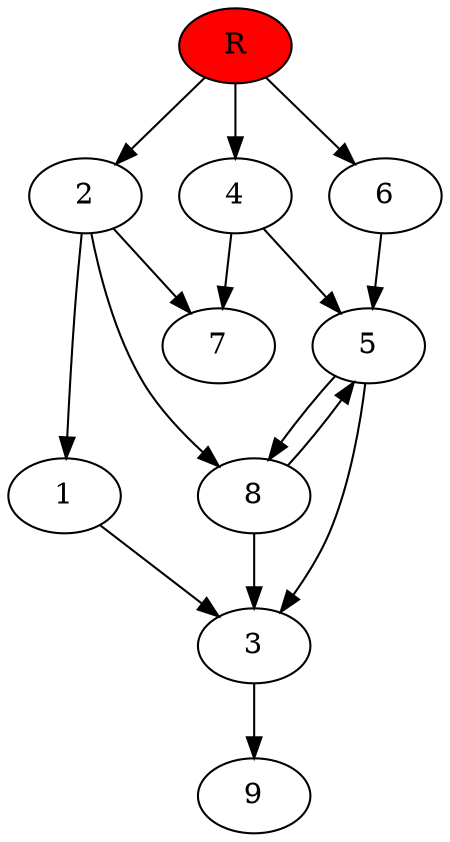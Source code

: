 digraph prb32622 {
	1
	2
	3
	4
	5
	6
	7
	8
	R [fillcolor="#ff0000" style=filled]
	1 -> 3
	2 -> 1
	2 -> 7
	2 -> 8
	3 -> 9
	4 -> 5
	4 -> 7
	5 -> 3
	5 -> 8
	6 -> 5
	8 -> 3
	8 -> 5
	R -> 2
	R -> 4
	R -> 6
}

